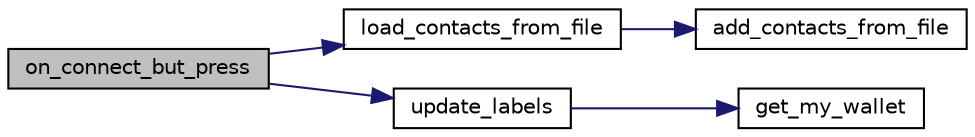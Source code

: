 digraph "on_connect_but_press"
{
 // LATEX_PDF_SIZE
  edge [fontname="Helvetica",fontsize="10",labelfontname="Helvetica",labelfontsize="10"];
  node [fontname="Helvetica",fontsize="10",shape=record];
  rankdir="LR";
  Node1 [label="on_connect_but_press",height=0.2,width=0.4,color="black", fillcolor="grey75", style="filled", fontcolor="black",tooltip=" "];
  Node1 -> Node2 [color="midnightblue",fontsize="10",style="solid",fontname="Helvetica"];
  Node2 [label="load_contacts_from_file",height=0.2,width=0.4,color="black", fillcolor="white", style="filled",URL="$ui_8c.html#a73fe931a2fbeb2086428ad91c0cbc05e",tooltip=" "];
  Node2 -> Node3 [color="midnightblue",fontsize="10",style="solid",fontname="Helvetica"];
  Node3 [label="add_contacts_from_file",height=0.2,width=0.4,color="black", fillcolor="white", style="filled",URL="$ui_8c.html#a3cce6cef71ccb6ae5dd4c9ca852eb31f",tooltip=" "];
  Node1 -> Node4 [color="midnightblue",fontsize="10",style="solid",fontname="Helvetica"];
  Node4 [label="update_labels",height=0.2,width=0.4,color="black", fillcolor="white", style="filled",URL="$ui_8c.html#af1854ec5ff4099ed69a1b51a3fd3b3df",tooltip=" "];
  Node4 -> Node5 [color="midnightblue",fontsize="10",style="solid",fontname="Helvetica"];
  Node5 [label="get_my_wallet",height=0.2,width=0.4,color="black", fillcolor="white", style="filled",URL="$wallet_8h.html#a993fb7ec0c86c7a2d8ff68363e9f5304",tooltip="Get my wallet object."];
}
